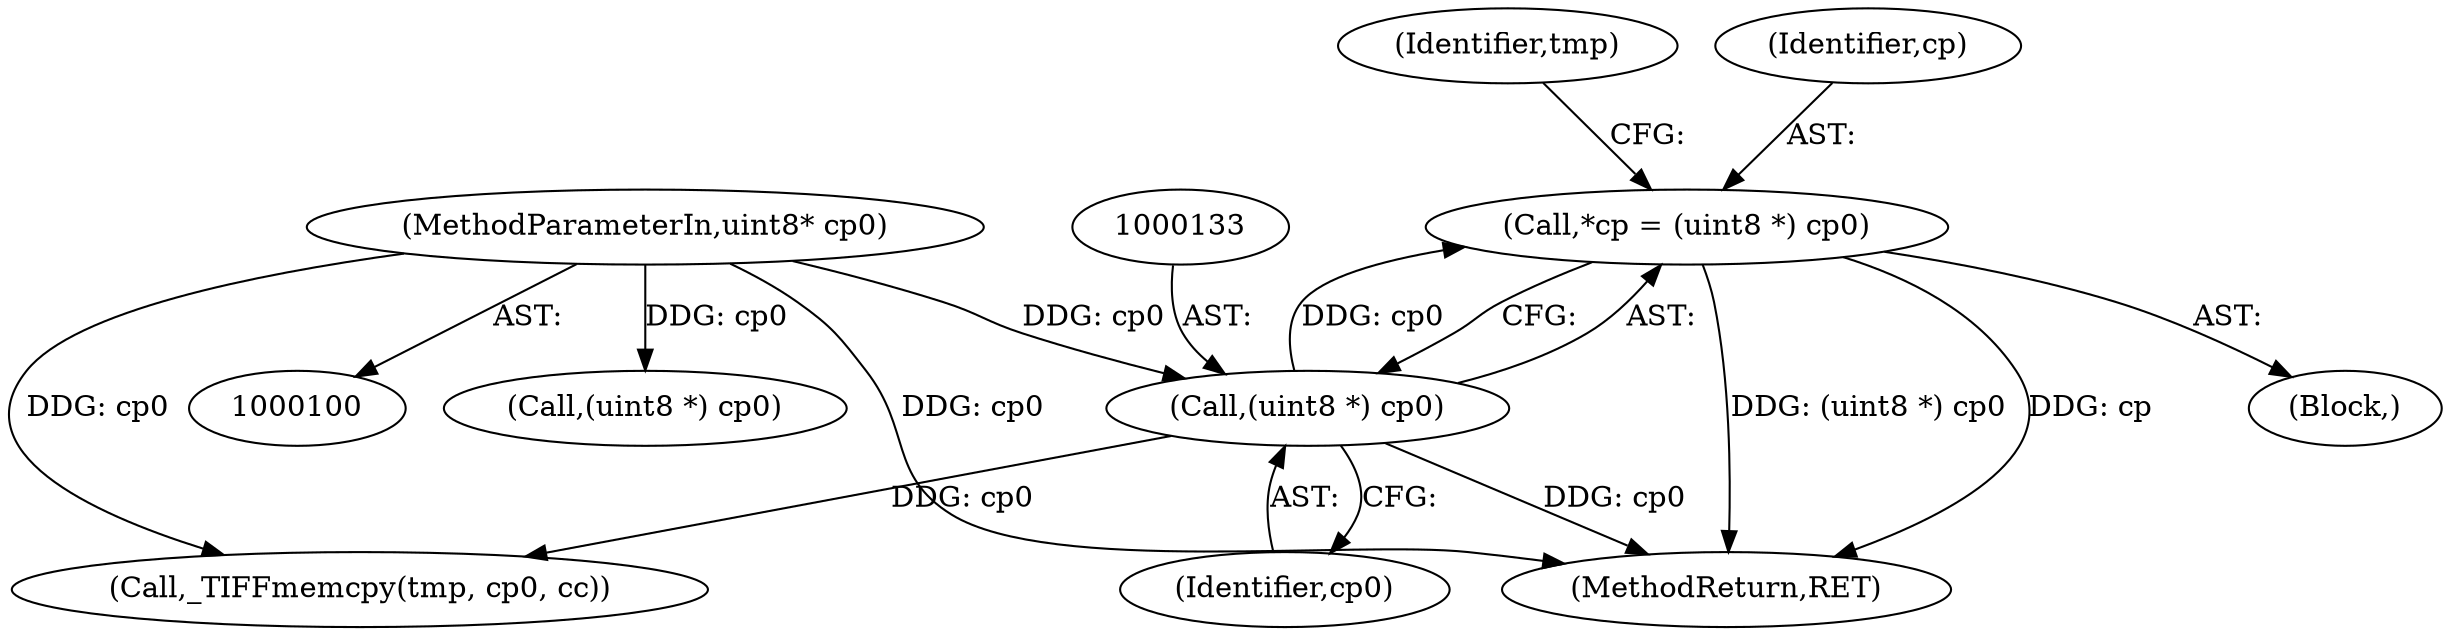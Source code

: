 digraph "0_libtiff_6a984bf7905c6621281588431f384e79d11a2e33_1@pointer" {
"1000130" [label="(Call,*cp = (uint8 *) cp0)"];
"1000132" [label="(Call,(uint8 *) cp0)"];
"1000102" [label="(MethodParameterIn,uint8* cp0)"];
"1000137" [label="(Identifier,tmp)"];
"1000131" [label="(Identifier,cp)"];
"1000130" [label="(Call,*cp = (uint8 *) cp0)"];
"1000134" [label="(Identifier,cp0)"];
"1000209" [label="(Call,(uint8 *) cp0)"];
"1000248" [label="(MethodReturn,RET)"];
"1000165" [label="(Call,_TIFFmemcpy(tmp, cp0, cc))"];
"1000102" [label="(MethodParameterIn,uint8* cp0)"];
"1000104" [label="(Block,)"];
"1000132" [label="(Call,(uint8 *) cp0)"];
"1000130" -> "1000104"  [label="AST: "];
"1000130" -> "1000132"  [label="CFG: "];
"1000131" -> "1000130"  [label="AST: "];
"1000132" -> "1000130"  [label="AST: "];
"1000137" -> "1000130"  [label="CFG: "];
"1000130" -> "1000248"  [label="DDG: (uint8 *) cp0"];
"1000130" -> "1000248"  [label="DDG: cp"];
"1000132" -> "1000130"  [label="DDG: cp0"];
"1000132" -> "1000134"  [label="CFG: "];
"1000133" -> "1000132"  [label="AST: "];
"1000134" -> "1000132"  [label="AST: "];
"1000132" -> "1000248"  [label="DDG: cp0"];
"1000102" -> "1000132"  [label="DDG: cp0"];
"1000132" -> "1000165"  [label="DDG: cp0"];
"1000102" -> "1000100"  [label="AST: "];
"1000102" -> "1000248"  [label="DDG: cp0"];
"1000102" -> "1000165"  [label="DDG: cp0"];
"1000102" -> "1000209"  [label="DDG: cp0"];
}
